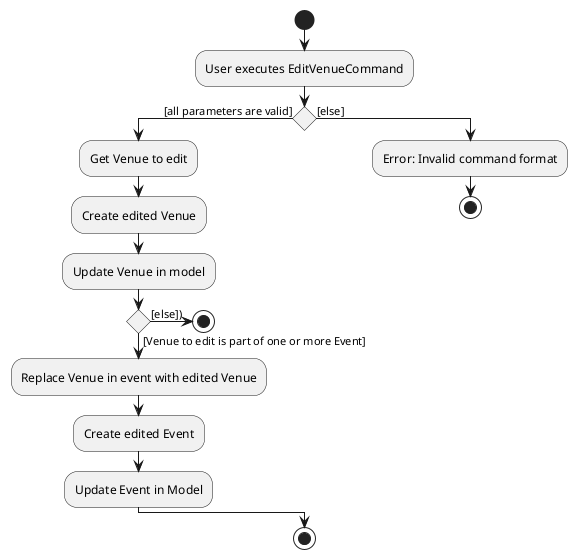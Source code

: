 @startuml
'https://plantuml.com/activity-diagram-beta

start
:User executes EditVenueCommand;
if () then ([all parameters are valid])
  :Get Venue to edit;
  :Create edited Venue;
  :Update Venue in model;
  if () then ([Venue to edit is part of one or more Event])
    :Replace Venue in event with edited Venue;
    :Create edited Event;
    :Update Event in Model;
  else ([else]))
  stop
  endif
else ([else])
  :Error: Invalid command format;
  stop
endif

stop

@enduml
